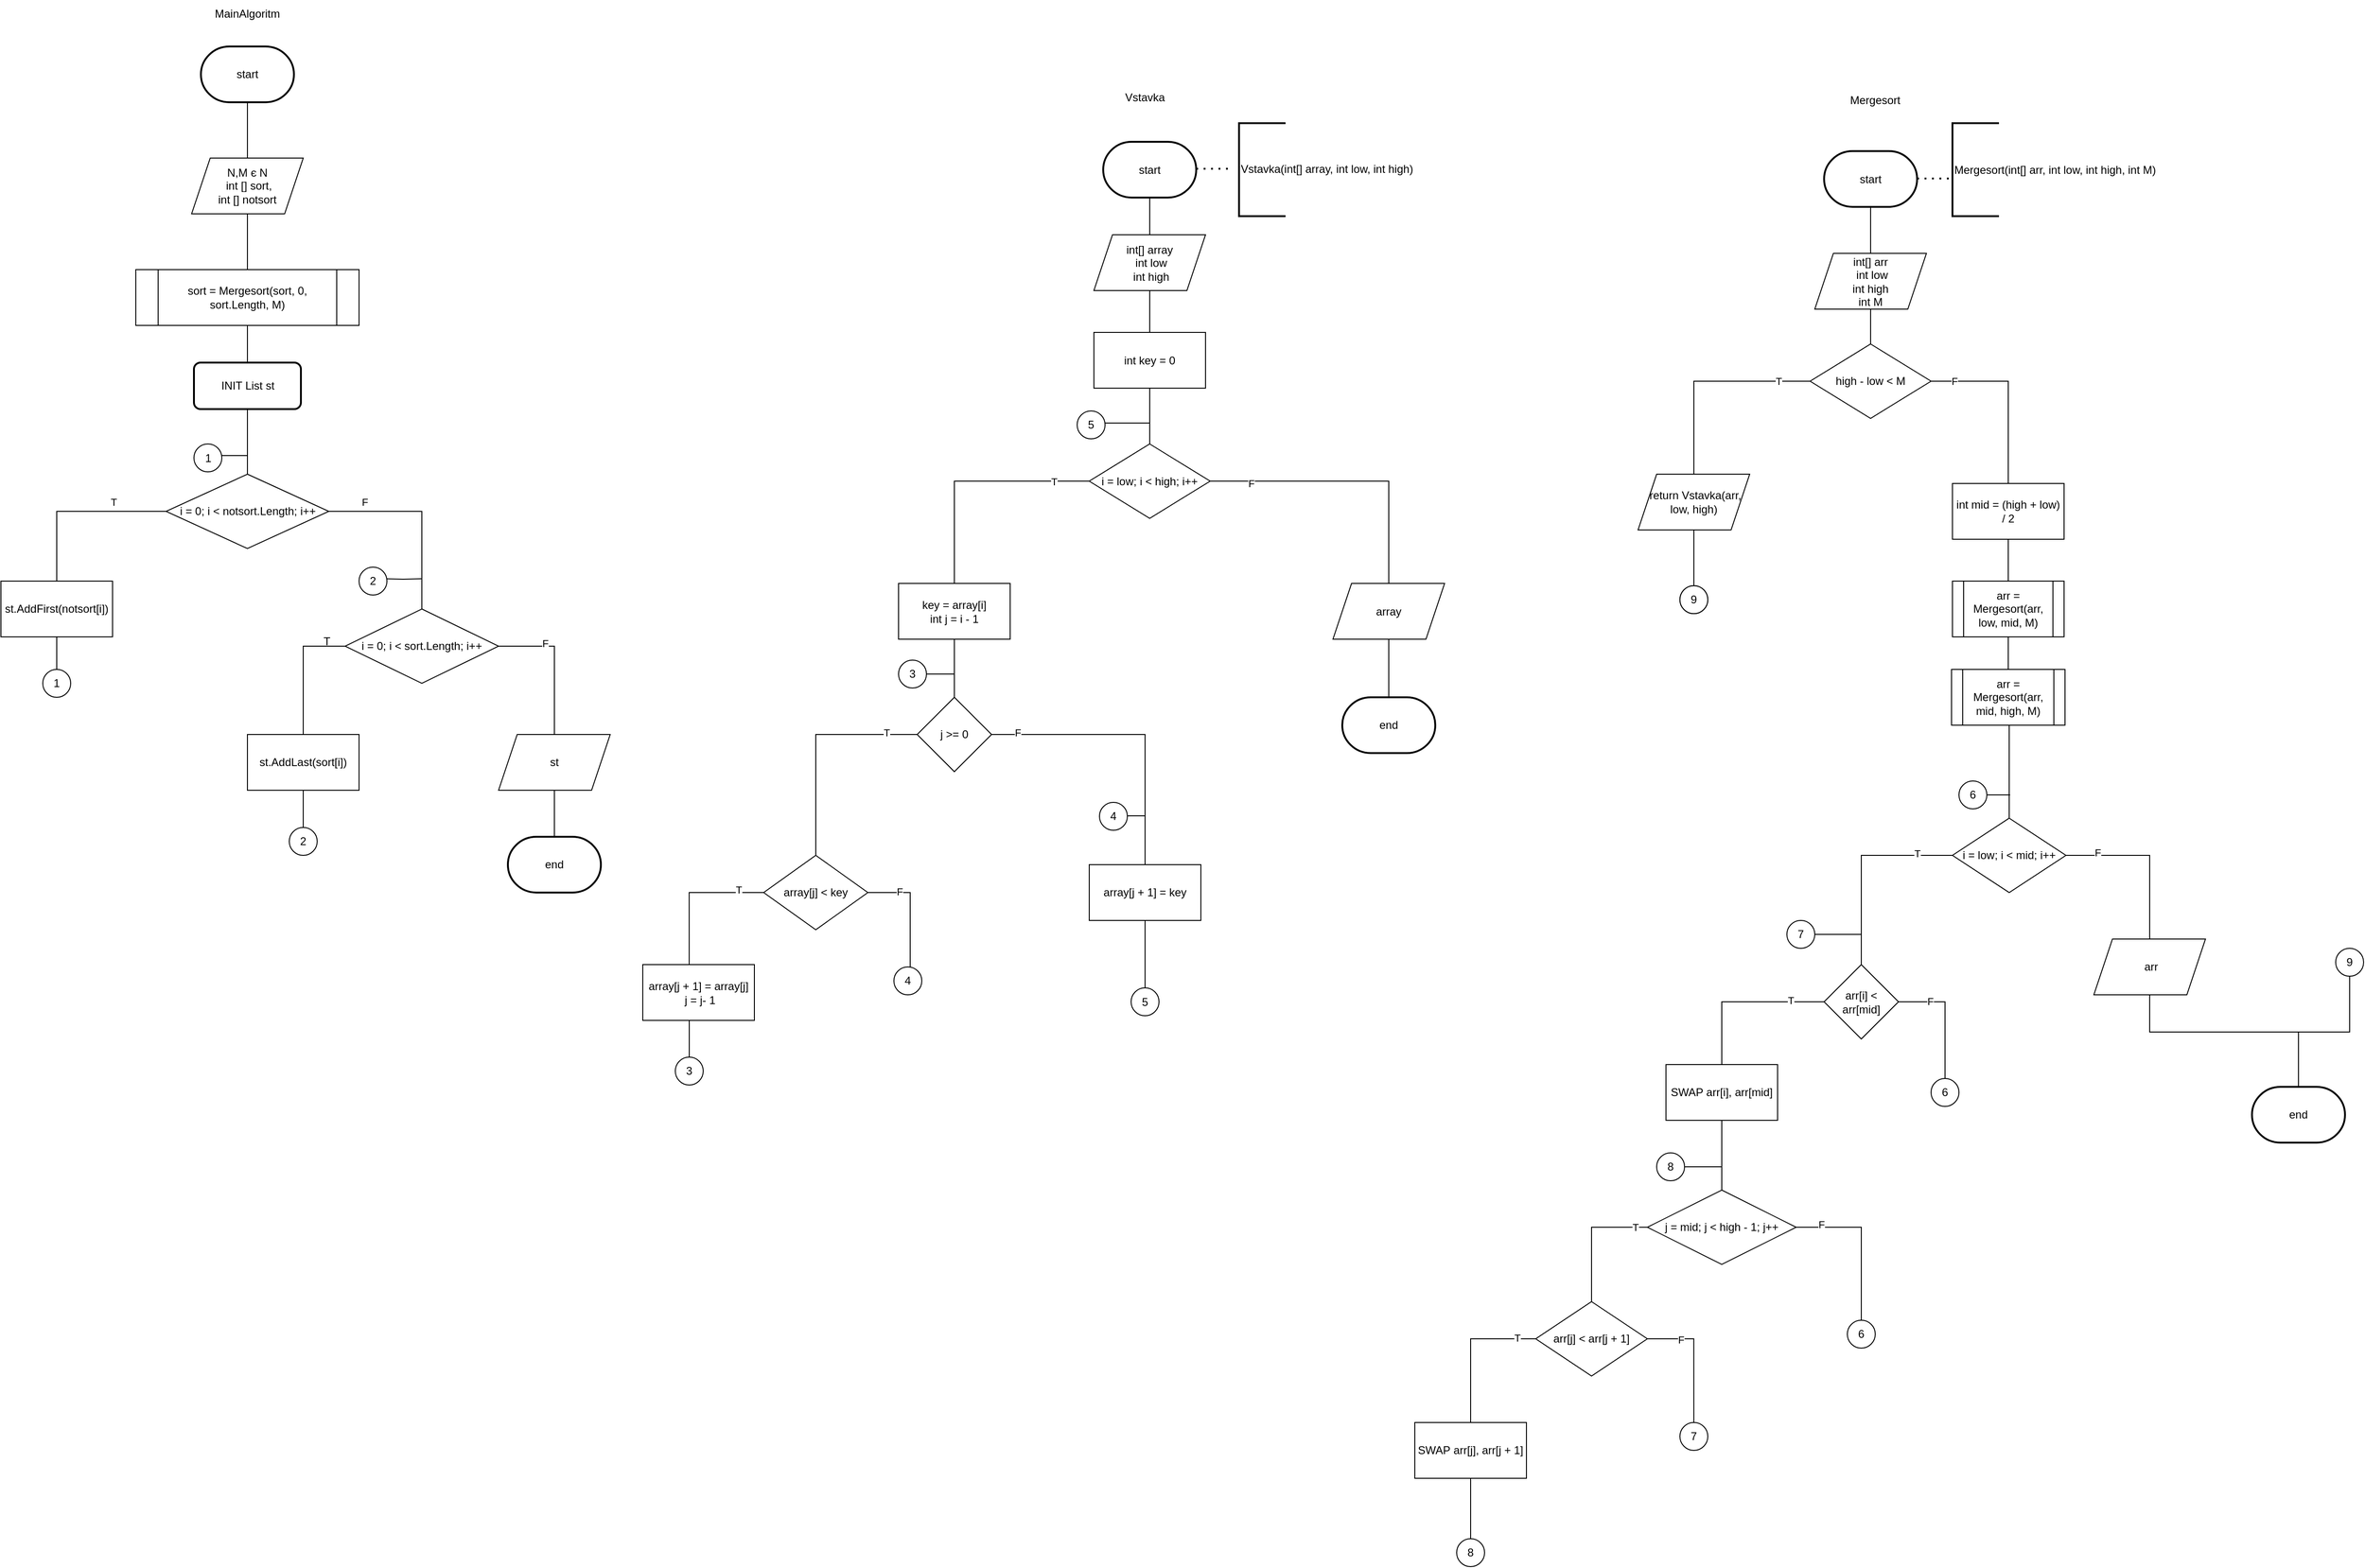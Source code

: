 <mxfile version="16.5.1" type="device"><diagram id="DckGM6H2Evl7tXMn9hUp" name="Сторінка-1"><mxGraphModel dx="958" dy="1921" grid="1" gridSize="10" guides="1" tooltips="1" connect="1" arrows="1" fold="1" page="1" pageScale="1" pageWidth="827" pageHeight="1169" math="0" shadow="0"><root><mxCell id="0"/><mxCell id="1" parent="0"/><mxCell id="tF1_EeeEZ0RpfqIsoku8-1" value="" style="edgeStyle=orthogonalEdgeStyle;rounded=0;orthogonalLoop=1;jettySize=auto;html=1;endArrow=none;endFill=0;" edge="1" parent="1" source="tF1_EeeEZ0RpfqIsoku8-2" target="tF1_EeeEZ0RpfqIsoku8-4"><mxGeometry relative="1" as="geometry"/></mxCell><mxCell id="tF1_EeeEZ0RpfqIsoku8-2" value="start" style="strokeWidth=2;html=1;shape=mxgraph.flowchart.terminator;whiteSpace=wrap;" vertex="1" parent="1"><mxGeometry x="245" y="-10" width="100" height="60" as="geometry"/></mxCell><mxCell id="tF1_EeeEZ0RpfqIsoku8-3" value="" style="edgeStyle=orthogonalEdgeStyle;rounded=0;orthogonalLoop=1;jettySize=auto;html=1;endArrow=none;endFill=0;" edge="1" parent="1" source="tF1_EeeEZ0RpfqIsoku8-4" target="tF1_EeeEZ0RpfqIsoku8-97"><mxGeometry relative="1" as="geometry"/></mxCell><mxCell id="tF1_EeeEZ0RpfqIsoku8-4" value="N,M є N&lt;br&gt;&amp;nbsp;int [] sort,&lt;br&gt;int [] notsort" style="shape=parallelogram;perimeter=parallelogramPerimeter;whiteSpace=wrap;html=1;fixedSize=1;" vertex="1" parent="1"><mxGeometry x="235" y="110" width="120" height="60" as="geometry"/></mxCell><mxCell id="tF1_EeeEZ0RpfqIsoku8-5" value="end" style="strokeWidth=2;html=1;shape=mxgraph.flowchart.terminator;whiteSpace=wrap;" vertex="1" parent="1"><mxGeometry x="575" y="840" width="100" height="60" as="geometry"/></mxCell><mxCell id="tF1_EeeEZ0RpfqIsoku8-6" value="MainAlgoritm" style="text;html=1;strokeColor=none;fillColor=none;align=center;verticalAlign=middle;whiteSpace=wrap;rounded=0;" vertex="1" parent="1"><mxGeometry x="260" y="-60" width="70" height="30" as="geometry"/></mxCell><mxCell id="tF1_EeeEZ0RpfqIsoku8-7" value="Vstavka" style="text;html=1;strokeColor=none;fillColor=none;align=center;verticalAlign=middle;whiteSpace=wrap;rounded=0;" vertex="1" parent="1"><mxGeometry x="1230" y="30" width="60" height="30" as="geometry"/></mxCell><mxCell id="tF1_EeeEZ0RpfqIsoku8-8" style="edgeStyle=orthogonalEdgeStyle;rounded=0;orthogonalLoop=1;jettySize=auto;html=1;entryX=0.5;entryY=0;entryDx=0;entryDy=0;endArrow=none;endFill=0;startArrow=none;" edge="1" parent="1" source="tF1_EeeEZ0RpfqIsoku8-93" target="tF1_EeeEZ0RpfqIsoku8-14"><mxGeometry relative="1" as="geometry"/></mxCell><mxCell id="tF1_EeeEZ0RpfqIsoku8-9" value="start" style="strokeWidth=2;html=1;shape=mxgraph.flowchart.terminator;whiteSpace=wrap;" vertex="1" parent="1"><mxGeometry x="1215" y="92.5" width="100" height="60" as="geometry"/></mxCell><mxCell id="tF1_EeeEZ0RpfqIsoku8-10" value="" style="endArrow=none;dashed=1;html=1;dashPattern=1 3;strokeWidth=2;rounded=0;entryX=0;entryY=0.5;entryDx=0;entryDy=0;entryPerimeter=0;exitX=1;exitY=0.5;exitDx=0;exitDy=0;exitPerimeter=0;" edge="1" parent="1"><mxGeometry width="50" height="50" relative="1" as="geometry"><mxPoint x="1315" y="121.5" as="sourcePoint"/><mxPoint x="1355" y="121.5" as="targetPoint"/></mxGeometry></mxCell><mxCell id="tF1_EeeEZ0RpfqIsoku8-11" value="" style="strokeWidth=2;html=1;shape=mxgraph.flowchart.annotation_1;align=left;pointerEvents=1;" vertex="1" parent="1"><mxGeometry x="1361" y="72.5" width="50" height="100" as="geometry"/></mxCell><mxCell id="tF1_EeeEZ0RpfqIsoku8-12" value="Vstavka(int[] array, int low, int high)" style="text;whiteSpace=wrap;html=1;" vertex="1" parent="1"><mxGeometry x="1361" y="107.5" width="210" height="30" as="geometry"/></mxCell><mxCell id="tF1_EeeEZ0RpfqIsoku8-13" value="" style="edgeStyle=orthogonalEdgeStyle;rounded=0;orthogonalLoop=1;jettySize=auto;html=1;endArrow=none;endFill=0;" edge="1" parent="1" source="tF1_EeeEZ0RpfqIsoku8-14" target="tF1_EeeEZ0RpfqIsoku8-19"><mxGeometry relative="1" as="geometry"/></mxCell><mxCell id="tF1_EeeEZ0RpfqIsoku8-14" value="int key = 0" style="rounded=0;whiteSpace=wrap;html=1;" vertex="1" parent="1"><mxGeometry x="1205" y="297.5" width="120" height="60" as="geometry"/></mxCell><mxCell id="tF1_EeeEZ0RpfqIsoku8-15" style="edgeStyle=orthogonalEdgeStyle;rounded=0;orthogonalLoop=1;jettySize=auto;html=1;endArrow=none;endFill=0;" edge="1" parent="1" source="tF1_EeeEZ0RpfqIsoku8-19" target="tF1_EeeEZ0RpfqIsoku8-21"><mxGeometry relative="1" as="geometry"/></mxCell><mxCell id="tF1_EeeEZ0RpfqIsoku8-16" value="F" style="edgeLabel;html=1;align=center;verticalAlign=middle;resizable=0;points=[];" vertex="1" connectable="0" parent="tF1_EeeEZ0RpfqIsoku8-15"><mxGeometry x="-0.709" y="-2" relative="1" as="geometry"><mxPoint as="offset"/></mxGeometry></mxCell><mxCell id="tF1_EeeEZ0RpfqIsoku8-17" style="edgeStyle=orthogonalEdgeStyle;rounded=0;orthogonalLoop=1;jettySize=auto;html=1;endArrow=none;endFill=0;" edge="1" parent="1" source="tF1_EeeEZ0RpfqIsoku8-19" target="tF1_EeeEZ0RpfqIsoku8-23"><mxGeometry relative="1" as="geometry"/></mxCell><mxCell id="tF1_EeeEZ0RpfqIsoku8-18" value="T" style="edgeLabel;html=1;align=center;verticalAlign=middle;resizable=0;points=[];" vertex="1" connectable="0" parent="tF1_EeeEZ0RpfqIsoku8-17"><mxGeometry x="-0.698" relative="1" as="geometry"><mxPoint as="offset"/></mxGeometry></mxCell><mxCell id="tF1_EeeEZ0RpfqIsoku8-19" value="i = low; i &amp;lt; high; i++" style="rhombus;whiteSpace=wrap;html=1;" vertex="1" parent="1"><mxGeometry x="1200" y="417.5" width="130" height="80" as="geometry"/></mxCell><mxCell id="tF1_EeeEZ0RpfqIsoku8-20" value="" style="edgeStyle=orthogonalEdgeStyle;rounded=0;orthogonalLoop=1;jettySize=auto;html=1;endArrow=none;endFill=0;" edge="1" parent="1" source="tF1_EeeEZ0RpfqIsoku8-21" target="tF1_EeeEZ0RpfqIsoku8-121"><mxGeometry relative="1" as="geometry"/></mxCell><mxCell id="tF1_EeeEZ0RpfqIsoku8-21" value="array" style="shape=parallelogram;perimeter=parallelogramPerimeter;whiteSpace=wrap;html=1;fixedSize=1;" vertex="1" parent="1"><mxGeometry x="1462" y="567.5" width="120" height="60" as="geometry"/></mxCell><mxCell id="tF1_EeeEZ0RpfqIsoku8-22" value="" style="edgeStyle=orthogonalEdgeStyle;rounded=0;orthogonalLoop=1;jettySize=auto;html=1;endArrow=none;endFill=0;" edge="1" parent="1" source="tF1_EeeEZ0RpfqIsoku8-23" target="tF1_EeeEZ0RpfqIsoku8-28"><mxGeometry relative="1" as="geometry"/></mxCell><mxCell id="tF1_EeeEZ0RpfqIsoku8-23" value="&lt;div&gt;key = array[i]&lt;/div&gt;&lt;div&gt;int j = i - 1&lt;/div&gt;" style="rounded=0;whiteSpace=wrap;html=1;" vertex="1" parent="1"><mxGeometry x="995" y="567.5" width="120" height="60" as="geometry"/></mxCell><mxCell id="tF1_EeeEZ0RpfqIsoku8-24" style="edgeStyle=orthogonalEdgeStyle;rounded=0;orthogonalLoop=1;jettySize=auto;html=1;endArrow=none;endFill=0;" edge="1" parent="1" source="tF1_EeeEZ0RpfqIsoku8-28" target="tF1_EeeEZ0RpfqIsoku8-30"><mxGeometry relative="1" as="geometry"/></mxCell><mxCell id="tF1_EeeEZ0RpfqIsoku8-25" value="F" style="edgeLabel;html=1;align=center;verticalAlign=middle;resizable=0;points=[];" vertex="1" connectable="0" parent="tF1_EeeEZ0RpfqIsoku8-24"><mxGeometry x="-0.816" y="2" relative="1" as="geometry"><mxPoint as="offset"/></mxGeometry></mxCell><mxCell id="tF1_EeeEZ0RpfqIsoku8-26" style="edgeStyle=orthogonalEdgeStyle;rounded=0;orthogonalLoop=1;jettySize=auto;html=1;endArrow=none;endFill=0;" edge="1" parent="1" source="tF1_EeeEZ0RpfqIsoku8-28" target="tF1_EeeEZ0RpfqIsoku8-35"><mxGeometry relative="1" as="geometry"/></mxCell><mxCell id="tF1_EeeEZ0RpfqIsoku8-27" value="T" style="edgeLabel;html=1;align=center;verticalAlign=middle;resizable=0;points=[];" vertex="1" connectable="0" parent="tF1_EeeEZ0RpfqIsoku8-26"><mxGeometry x="-0.721" y="-2" relative="1" as="geometry"><mxPoint as="offset"/></mxGeometry></mxCell><mxCell id="tF1_EeeEZ0RpfqIsoku8-28" value="j &amp;gt;= 0" style="rhombus;whiteSpace=wrap;html=1;" vertex="1" parent="1"><mxGeometry x="1015" y="690" width="80" height="80" as="geometry"/></mxCell><mxCell id="tF1_EeeEZ0RpfqIsoku8-29" value="" style="edgeStyle=orthogonalEdgeStyle;rounded=0;orthogonalLoop=1;jettySize=auto;html=1;endArrow=none;endFill=0;" edge="1" parent="1" source="tF1_EeeEZ0RpfqIsoku8-30"><mxGeometry relative="1" as="geometry"><mxPoint x="1260" y="1010" as="targetPoint"/></mxGeometry></mxCell><mxCell id="tF1_EeeEZ0RpfqIsoku8-30" value="array[j + 1] = key" style="rounded=0;whiteSpace=wrap;html=1;" vertex="1" parent="1"><mxGeometry x="1200" y="870" width="120" height="60" as="geometry"/></mxCell><mxCell id="tF1_EeeEZ0RpfqIsoku8-31" style="edgeStyle=orthogonalEdgeStyle;rounded=0;orthogonalLoop=1;jettySize=auto;html=1;entryX=0.5;entryY=0;entryDx=0;entryDy=0;endArrow=none;endFill=0;" edge="1" parent="1" source="tF1_EeeEZ0RpfqIsoku8-35"><mxGeometry relative="1" as="geometry"><Array as="points"><mxPoint x="1007" y="900"/></Array><mxPoint x="1007.5" y="990" as="targetPoint"/></mxGeometry></mxCell><mxCell id="tF1_EeeEZ0RpfqIsoku8-32" value="F" style="edgeLabel;html=1;align=center;verticalAlign=middle;resizable=0;points=[];" vertex="1" connectable="0" parent="tF1_EeeEZ0RpfqIsoku8-31"><mxGeometry x="-0.496" y="1" relative="1" as="geometry"><mxPoint as="offset"/></mxGeometry></mxCell><mxCell id="tF1_EeeEZ0RpfqIsoku8-33" style="edgeStyle=orthogonalEdgeStyle;rounded=0;orthogonalLoop=1;jettySize=auto;html=1;entryX=0.416;entryY=-0.009;entryDx=0;entryDy=0;entryPerimeter=0;endArrow=none;endFill=0;" edge="1" parent="1" source="tF1_EeeEZ0RpfqIsoku8-35" target="tF1_EeeEZ0RpfqIsoku8-38"><mxGeometry relative="1" as="geometry"><Array as="points"><mxPoint x="770" y="900"/></Array></mxGeometry></mxCell><mxCell id="tF1_EeeEZ0RpfqIsoku8-34" value="T" style="edgeLabel;html=1;align=center;verticalAlign=middle;resizable=0;points=[];" vertex="1" connectable="0" parent="tF1_EeeEZ0RpfqIsoku8-33"><mxGeometry x="-0.663" y="-3" relative="1" as="geometry"><mxPoint x="-1" as="offset"/></mxGeometry></mxCell><mxCell id="tF1_EeeEZ0RpfqIsoku8-35" value="array[j] &amp;lt; key" style="rhombus;whiteSpace=wrap;html=1;" vertex="1" parent="1"><mxGeometry x="850" y="860" width="112" height="80" as="geometry"/></mxCell><mxCell id="tF1_EeeEZ0RpfqIsoku8-36" style="edgeStyle=orthogonalEdgeStyle;rounded=0;orthogonalLoop=1;jettySize=auto;html=1;endArrow=none;endFill=0;" edge="1" parent="1"><mxGeometry relative="1" as="geometry"><mxPoint x="1260" y="817.5" as="targetPoint"/><mxPoint x="1235" y="817.5" as="sourcePoint"/></mxGeometry></mxCell><mxCell id="tF1_EeeEZ0RpfqIsoku8-37" value="" style="edgeStyle=orthogonalEdgeStyle;rounded=0;orthogonalLoop=1;jettySize=auto;html=1;endArrow=none;endFill=0;" edge="1" parent="1" source="tF1_EeeEZ0RpfqIsoku8-38"><mxGeometry relative="1" as="geometry"><Array as="points"><mxPoint x="770" y="1070"/><mxPoint x="770" y="1070"/></Array><mxPoint x="770" y="1090" as="targetPoint"/></mxGeometry></mxCell><mxCell id="tF1_EeeEZ0RpfqIsoku8-38" value="&lt;div&gt;array[j + 1] = array[j]&lt;/div&gt;&lt;div&gt;&amp;nbsp;j = j- 1&lt;/div&gt;" style="rounded=0;whiteSpace=wrap;html=1;" vertex="1" parent="1"><mxGeometry x="720" y="977.5" width="120" height="60" as="geometry"/></mxCell><mxCell id="tF1_EeeEZ0RpfqIsoku8-39" style="edgeStyle=orthogonalEdgeStyle;rounded=0;orthogonalLoop=1;jettySize=auto;html=1;endArrow=none;endFill=0;" edge="1" parent="1"><mxGeometry relative="1" as="geometry"><mxPoint x="1265" y="395.0" as="targetPoint"/><mxPoint x="1215" y="395.0" as="sourcePoint"/></mxGeometry></mxCell><mxCell id="tF1_EeeEZ0RpfqIsoku8-40" style="edgeStyle=orthogonalEdgeStyle;rounded=0;orthogonalLoop=1;jettySize=auto;html=1;endArrow=none;endFill=0;" edge="1" parent="1"><mxGeometry relative="1" as="geometry"><mxPoint x="1055" y="665" as="targetPoint"/><mxPoint x="1017.5" y="665" as="sourcePoint"/></mxGeometry></mxCell><mxCell id="tF1_EeeEZ0RpfqIsoku8-41" style="edgeStyle=orthogonalEdgeStyle;rounded=0;orthogonalLoop=1;jettySize=auto;html=1;endArrow=none;endFill=0;startArrow=none;" edge="1" parent="1" source="tF1_EeeEZ0RpfqIsoku8-91" target="tF1_EeeEZ0RpfqIsoku8-50"><mxGeometry relative="1" as="geometry"/></mxCell><mxCell id="tF1_EeeEZ0RpfqIsoku8-42" value="start" style="strokeWidth=2;html=1;shape=mxgraph.flowchart.terminator;whiteSpace=wrap;" vertex="1" parent="1"><mxGeometry x="1990" y="102.5" width="100" height="60" as="geometry"/></mxCell><mxCell id="tF1_EeeEZ0RpfqIsoku8-43" value="Mergesort" style="text;html=1;strokeColor=none;fillColor=none;align=center;verticalAlign=middle;whiteSpace=wrap;rounded=0;" vertex="1" parent="1"><mxGeometry x="2015" y="32.5" width="60" height="30" as="geometry"/></mxCell><mxCell id="tF1_EeeEZ0RpfqIsoku8-44" value="" style="endArrow=none;dashed=1;html=1;dashPattern=1 3;strokeWidth=2;rounded=0;entryX=0;entryY=0.5;entryDx=0;entryDy=0;entryPerimeter=0;exitX=1;exitY=0.5;exitDx=0;exitDy=0;exitPerimeter=0;" edge="1" parent="1"><mxGeometry width="50" height="50" relative="1" as="geometry"><mxPoint x="2090" y="132.0" as="sourcePoint"/><mxPoint x="2130" y="132.0" as="targetPoint"/></mxGeometry></mxCell><mxCell id="tF1_EeeEZ0RpfqIsoku8-45" value="Mergesort(int[] arr, int low, int high, int M)" style="strokeWidth=2;html=1;shape=mxgraph.flowchart.annotation_1;align=left;pointerEvents=1;" vertex="1" parent="1"><mxGeometry x="2128" y="72.5" width="50" height="100" as="geometry"/></mxCell><mxCell id="tF1_EeeEZ0RpfqIsoku8-46" style="edgeStyle=orthogonalEdgeStyle;rounded=0;orthogonalLoop=1;jettySize=auto;html=1;entryX=0.5;entryY=0;entryDx=0;entryDy=0;endArrow=none;endFill=0;" edge="1" parent="1" source="tF1_EeeEZ0RpfqIsoku8-50" target="tF1_EeeEZ0RpfqIsoku8-51"><mxGeometry relative="1" as="geometry"/></mxCell><mxCell id="tF1_EeeEZ0RpfqIsoku8-47" value="T" style="edgeLabel;html=1;align=center;verticalAlign=middle;resizable=0;points=[];" vertex="1" connectable="0" parent="tF1_EeeEZ0RpfqIsoku8-46"><mxGeometry x="-0.7" relative="1" as="geometry"><mxPoint as="offset"/></mxGeometry></mxCell><mxCell id="tF1_EeeEZ0RpfqIsoku8-48" style="edgeStyle=orthogonalEdgeStyle;rounded=0;orthogonalLoop=1;jettySize=auto;html=1;entryX=0.577;entryY=0.014;entryDx=0;entryDy=0;entryPerimeter=0;endArrow=none;endFill=0;" edge="1" parent="1"><mxGeometry relative="1" as="geometry"><mxPoint x="2102.981" y="349.989" as="sourcePoint"/><mxPoint x="2195.24" y="460.84" as="targetPoint"/><Array as="points"><mxPoint x="2188" y="350"/><mxPoint x="2188" y="461"/></Array></mxGeometry></mxCell><mxCell id="tF1_EeeEZ0RpfqIsoku8-49" value="F" style="edgeLabel;html=1;align=center;verticalAlign=middle;resizable=0;points=[];" vertex="1" connectable="0" parent="tF1_EeeEZ0RpfqIsoku8-48"><mxGeometry x="-0.738" relative="1" as="geometry"><mxPoint as="offset"/></mxGeometry></mxCell><mxCell id="tF1_EeeEZ0RpfqIsoku8-50" value="high - low &amp;lt; M" style="rhombus;whiteSpace=wrap;html=1;" vertex="1" parent="1"><mxGeometry x="1975" y="310" width="130" height="80" as="geometry"/></mxCell><mxCell id="tF1_EeeEZ0RpfqIsoku8-133" value="" style="edgeStyle=orthogonalEdgeStyle;rounded=0;orthogonalLoop=1;jettySize=auto;html=1;endArrow=none;endFill=0;" edge="1" parent="1" source="tF1_EeeEZ0RpfqIsoku8-51" target="tF1_EeeEZ0RpfqIsoku8-132"><mxGeometry relative="1" as="geometry"/></mxCell><mxCell id="tF1_EeeEZ0RpfqIsoku8-51" value="&amp;nbsp;return Vstavka(arr, low, high)" style="shape=parallelogram;perimeter=parallelogramPerimeter;whiteSpace=wrap;html=1;fixedSize=1;" vertex="1" parent="1"><mxGeometry x="1790" y="450" width="120" height="60" as="geometry"/></mxCell><mxCell id="tF1_EeeEZ0RpfqIsoku8-52" value="" style="edgeStyle=orthogonalEdgeStyle;rounded=0;orthogonalLoop=1;jettySize=auto;html=1;endArrow=none;endFill=0;" edge="1" parent="1"><mxGeometry relative="1" as="geometry"><mxPoint x="2188" y="520" as="sourcePoint"/><mxPoint x="2188" y="565" as="targetPoint"/></mxGeometry></mxCell><mxCell id="tF1_EeeEZ0RpfqIsoku8-53" value="int mid = (high + low) / 2" style="rounded=0;whiteSpace=wrap;html=1;" vertex="1" parent="1"><mxGeometry x="2128" y="460" width="120" height="60" as="geometry"/></mxCell><mxCell id="tF1_EeeEZ0RpfqIsoku8-54" value="" style="edgeStyle=orthogonalEdgeStyle;rounded=0;orthogonalLoop=1;jettySize=auto;html=1;endArrow=none;endFill=0;" edge="1" parent="1" source="tF1_EeeEZ0RpfqIsoku8-55" target="tF1_EeeEZ0RpfqIsoku8-57"><mxGeometry relative="1" as="geometry"/></mxCell><mxCell id="tF1_EeeEZ0RpfqIsoku8-55" value="arr = Mergesort(arr, low, mid, M)" style="shape=process;whiteSpace=wrap;html=1;backgroundOutline=1;" vertex="1" parent="1"><mxGeometry x="2128" y="565" width="120" height="60" as="geometry"/></mxCell><mxCell id="tF1_EeeEZ0RpfqIsoku8-56" value="" style="edgeStyle=orthogonalEdgeStyle;rounded=0;orthogonalLoop=1;jettySize=auto;html=1;endArrow=none;endFill=0;" edge="1" parent="1" target="tF1_EeeEZ0RpfqIsoku8-62"><mxGeometry relative="1" as="geometry"><mxPoint x="2168" y="720" as="sourcePoint"/><mxPoint x="2169" y="820" as="targetPoint"/><Array as="points"><mxPoint x="2189" y="720"/></Array></mxGeometry></mxCell><mxCell id="tF1_EeeEZ0RpfqIsoku8-57" value="arr = Mergesort(arr, mid, high, M)" style="shape=process;whiteSpace=wrap;html=1;backgroundOutline=1;" vertex="1" parent="1"><mxGeometry x="2127" y="660" width="122" height="60" as="geometry"/></mxCell><mxCell id="tF1_EeeEZ0RpfqIsoku8-58" style="edgeStyle=orthogonalEdgeStyle;rounded=0;orthogonalLoop=1;jettySize=auto;html=1;entryX=0.569;entryY=0.025;entryDx=0;entryDy=0;entryPerimeter=0;endArrow=none;endFill=0;" edge="1" parent="1" source="tF1_EeeEZ0RpfqIsoku8-62" target="tF1_EeeEZ0RpfqIsoku8-64"><mxGeometry relative="1" as="geometry"><Array as="points"><mxPoint x="2340" y="860"/><mxPoint x="2340" y="972"/></Array></mxGeometry></mxCell><mxCell id="tF1_EeeEZ0RpfqIsoku8-59" value="F" style="edgeLabel;html=1;align=center;verticalAlign=middle;resizable=0;points=[];" vertex="1" connectable="0" parent="tF1_EeeEZ0RpfqIsoku8-58"><mxGeometry x="-0.706" y="3" relative="1" as="geometry"><mxPoint as="offset"/></mxGeometry></mxCell><mxCell id="tF1_EeeEZ0RpfqIsoku8-60" style="edgeStyle=orthogonalEdgeStyle;rounded=0;orthogonalLoop=1;jettySize=auto;html=1;entryX=0.5;entryY=0;entryDx=0;entryDy=0;endArrow=none;endFill=0;" edge="1" parent="1" source="tF1_EeeEZ0RpfqIsoku8-62" target="tF1_EeeEZ0RpfqIsoku8-69"><mxGeometry relative="1" as="geometry"/></mxCell><mxCell id="tF1_EeeEZ0RpfqIsoku8-61" value="T" style="edgeLabel;html=1;align=center;verticalAlign=middle;resizable=0;points=[];" vertex="1" connectable="0" parent="tF1_EeeEZ0RpfqIsoku8-60"><mxGeometry x="-0.647" y="-2" relative="1" as="geometry"><mxPoint as="offset"/></mxGeometry></mxCell><mxCell id="tF1_EeeEZ0RpfqIsoku8-62" value="i = low; i &amp;lt; mid; i++" style="rhombus;whiteSpace=wrap;html=1;" vertex="1" parent="1"><mxGeometry x="2128" y="820" width="122" height="80" as="geometry"/></mxCell><mxCell id="tF1_EeeEZ0RpfqIsoku8-63" value="" style="edgeStyle=orthogonalEdgeStyle;rounded=0;orthogonalLoop=1;jettySize=auto;html=1;endArrow=none;endFill=0;" edge="1" parent="1" source="tF1_EeeEZ0RpfqIsoku8-64" target="tF1_EeeEZ0RpfqIsoku8-122"><mxGeometry relative="1" as="geometry"><Array as="points"><mxPoint x="2340" y="1050"/><mxPoint x="2500" y="1050"/></Array></mxGeometry></mxCell><mxCell id="tF1_EeeEZ0RpfqIsoku8-64" value="&amp;nbsp;arr" style="shape=parallelogram;perimeter=parallelogramPerimeter;whiteSpace=wrap;html=1;fixedSize=1;" vertex="1" parent="1"><mxGeometry x="2280" y="950" width="120" height="60" as="geometry"/></mxCell><mxCell id="tF1_EeeEZ0RpfqIsoku8-65" style="edgeStyle=orthogonalEdgeStyle;rounded=0;orthogonalLoop=1;jettySize=auto;html=1;entryX=0.5;entryY=0;entryDx=0;entryDy=0;endArrow=none;endFill=0;" edge="1" parent="1" source="tF1_EeeEZ0RpfqIsoku8-69" target="tF1_EeeEZ0RpfqIsoku8-70"><mxGeometry relative="1" as="geometry"/></mxCell><mxCell id="tF1_EeeEZ0RpfqIsoku8-66" value="F" style="edgeLabel;html=1;align=center;verticalAlign=middle;resizable=0;points=[];" vertex="1" connectable="0" parent="tF1_EeeEZ0RpfqIsoku8-65"><mxGeometry x="-0.484" y="1" relative="1" as="geometry"><mxPoint as="offset"/></mxGeometry></mxCell><mxCell id="tF1_EeeEZ0RpfqIsoku8-67" style="edgeStyle=orthogonalEdgeStyle;rounded=0;orthogonalLoop=1;jettySize=auto;html=1;endArrow=none;endFill=0;" edge="1" parent="1" source="tF1_EeeEZ0RpfqIsoku8-69" target="tF1_EeeEZ0RpfqIsoku8-74"><mxGeometry relative="1" as="geometry"/></mxCell><mxCell id="tF1_EeeEZ0RpfqIsoku8-68" value="T" style="edgeLabel;html=1;align=center;verticalAlign=middle;resizable=0;points=[];" vertex="1" connectable="0" parent="tF1_EeeEZ0RpfqIsoku8-67"><mxGeometry x="-0.587" y="-2" relative="1" as="geometry"><mxPoint as="offset"/></mxGeometry></mxCell><mxCell id="tF1_EeeEZ0RpfqIsoku8-69" value="arr[i] &amp;lt; arr[mid]" style="rhombus;whiteSpace=wrap;html=1;" vertex="1" parent="1"><mxGeometry x="1990" y="977.5" width="80" height="80" as="geometry"/></mxCell><mxCell id="tF1_EeeEZ0RpfqIsoku8-70" value="6" style="ellipse;whiteSpace=wrap;html=1;aspect=fixed;" vertex="1" parent="1"><mxGeometry x="2105" y="1100" width="30" height="30" as="geometry"/></mxCell><mxCell id="tF1_EeeEZ0RpfqIsoku8-71" style="edgeStyle=orthogonalEdgeStyle;rounded=0;orthogonalLoop=1;jettySize=auto;html=1;endArrow=none;endFill=0;" edge="1" parent="1" source="tF1_EeeEZ0RpfqIsoku8-72"><mxGeometry relative="1" as="geometry"><mxPoint x="2190" y="795" as="targetPoint"/></mxGeometry></mxCell><mxCell id="tF1_EeeEZ0RpfqIsoku8-72" value="6" style="ellipse;whiteSpace=wrap;html=1;aspect=fixed;" vertex="1" parent="1"><mxGeometry x="2135" y="780" width="30" height="30" as="geometry"/></mxCell><mxCell id="tF1_EeeEZ0RpfqIsoku8-73" value="" style="edgeStyle=orthogonalEdgeStyle;rounded=0;orthogonalLoop=1;jettySize=auto;html=1;endArrow=none;endFill=0;" edge="1" parent="1" source="tF1_EeeEZ0RpfqIsoku8-74" target="tF1_EeeEZ0RpfqIsoku8-79"><mxGeometry relative="1" as="geometry"/></mxCell><mxCell id="tF1_EeeEZ0RpfqIsoku8-74" value="SWAP&amp;nbsp;arr[i], arr[mid]" style="rounded=0;whiteSpace=wrap;html=1;" vertex="1" parent="1"><mxGeometry x="1820" y="1085" width="120" height="60" as="geometry"/></mxCell><mxCell id="tF1_EeeEZ0RpfqIsoku8-75" style="edgeStyle=orthogonalEdgeStyle;rounded=0;orthogonalLoop=1;jettySize=auto;html=1;entryX=0.5;entryY=0;entryDx=0;entryDy=0;endArrow=none;endFill=0;" edge="1" parent="1" source="tF1_EeeEZ0RpfqIsoku8-79" target="tF1_EeeEZ0RpfqIsoku8-80"><mxGeometry relative="1" as="geometry"/></mxCell><mxCell id="tF1_EeeEZ0RpfqIsoku8-76" value="F" style="edgeLabel;html=1;align=center;verticalAlign=middle;resizable=0;points=[];" vertex="1" connectable="0" parent="tF1_EeeEZ0RpfqIsoku8-75"><mxGeometry x="-0.686" y="3" relative="1" as="geometry"><mxPoint as="offset"/></mxGeometry></mxCell><mxCell id="tF1_EeeEZ0RpfqIsoku8-77" style="edgeStyle=orthogonalEdgeStyle;rounded=0;orthogonalLoop=1;jettySize=auto;html=1;entryX=0.5;entryY=0;entryDx=0;entryDy=0;endArrow=none;endFill=0;" edge="1" parent="1" source="tF1_EeeEZ0RpfqIsoku8-79" target="tF1_EeeEZ0RpfqIsoku8-85"><mxGeometry relative="1" as="geometry"><Array as="points"><mxPoint x="1740" y="1260"/></Array></mxGeometry></mxCell><mxCell id="tF1_EeeEZ0RpfqIsoku8-78" value="T" style="edgeLabel;html=1;align=center;verticalAlign=middle;resizable=0;points=[];" vertex="1" connectable="0" parent="tF1_EeeEZ0RpfqIsoku8-77"><mxGeometry x="-0.809" relative="1" as="geometry"><mxPoint as="offset"/></mxGeometry></mxCell><mxCell id="tF1_EeeEZ0RpfqIsoku8-79" value="j = mid; j &amp;lt; high - 1; j++" style="rhombus;whiteSpace=wrap;html=1;" vertex="1" parent="1"><mxGeometry x="1800" y="1220" width="160" height="80" as="geometry"/></mxCell><mxCell id="tF1_EeeEZ0RpfqIsoku8-80" value="6" style="ellipse;whiteSpace=wrap;html=1;aspect=fixed;" vertex="1" parent="1"><mxGeometry x="2015" y="1360" width="30" height="30" as="geometry"/></mxCell><mxCell id="tF1_EeeEZ0RpfqIsoku8-81" style="edgeStyle=orthogonalEdgeStyle;rounded=0;orthogonalLoop=1;jettySize=auto;html=1;endArrow=none;endFill=0;" edge="1" parent="1" source="tF1_EeeEZ0RpfqIsoku8-85" target="tF1_EeeEZ0RpfqIsoku8-87"><mxGeometry relative="1" as="geometry"/></mxCell><mxCell id="tF1_EeeEZ0RpfqIsoku8-82" value="T" style="edgeLabel;html=1;align=center;verticalAlign=middle;resizable=0;points=[];" vertex="1" connectable="0" parent="tF1_EeeEZ0RpfqIsoku8-81"><mxGeometry x="-0.75" y="-1" relative="1" as="geometry"><mxPoint as="offset"/></mxGeometry></mxCell><mxCell id="tF1_EeeEZ0RpfqIsoku8-83" style="edgeStyle=orthogonalEdgeStyle;rounded=0;orthogonalLoop=1;jettySize=auto;html=1;endArrow=none;endFill=0;" edge="1" parent="1" source="tF1_EeeEZ0RpfqIsoku8-85"><mxGeometry relative="1" as="geometry"><Array as="points"><mxPoint x="1850" y="1380"/></Array><mxPoint x="1849.941" y="1470" as="targetPoint"/></mxGeometry></mxCell><mxCell id="tF1_EeeEZ0RpfqIsoku8-84" value="F" style="edgeLabel;html=1;align=center;verticalAlign=middle;resizable=0;points=[];" vertex="1" connectable="0" parent="tF1_EeeEZ0RpfqIsoku8-83"><mxGeometry x="-0.488" y="-1" relative="1" as="geometry"><mxPoint as="offset"/></mxGeometry></mxCell><mxCell id="tF1_EeeEZ0RpfqIsoku8-85" value="arr[j] &amp;lt; arr[j + 1]" style="rhombus;whiteSpace=wrap;html=1;" vertex="1" parent="1"><mxGeometry x="1680" y="1340" width="120" height="80" as="geometry"/></mxCell><mxCell id="tF1_EeeEZ0RpfqIsoku8-86" value="" style="edgeStyle=orthogonalEdgeStyle;rounded=0;orthogonalLoop=1;jettySize=auto;html=1;endArrow=none;endFill=0;" edge="1" parent="1" source="tF1_EeeEZ0RpfqIsoku8-87" target="tF1_EeeEZ0RpfqIsoku8-88"><mxGeometry relative="1" as="geometry"/></mxCell><mxCell id="tF1_EeeEZ0RpfqIsoku8-87" value="&lt;span&gt;SWAP&amp;nbsp;&lt;/span&gt;arr[j], arr[j + 1]" style="rounded=0;whiteSpace=wrap;html=1;" vertex="1" parent="1"><mxGeometry x="1550" y="1470" width="120" height="60" as="geometry"/></mxCell><mxCell id="tF1_EeeEZ0RpfqIsoku8-88" value="8" style="ellipse;whiteSpace=wrap;html=1;aspect=fixed;" vertex="1" parent="1"><mxGeometry x="1595" y="1595" width="30" height="30" as="geometry"/></mxCell><mxCell id="tF1_EeeEZ0RpfqIsoku8-89" style="edgeStyle=orthogonalEdgeStyle;rounded=0;orthogonalLoop=1;jettySize=auto;html=1;endArrow=none;endFill=0;" edge="1" parent="1" source="tF1_EeeEZ0RpfqIsoku8-90"><mxGeometry relative="1" as="geometry"><mxPoint x="1880" y="1195" as="targetPoint"/><Array as="points"><mxPoint x="1860" y="1195"/><mxPoint x="1860" y="1195"/></Array></mxGeometry></mxCell><mxCell id="tF1_EeeEZ0RpfqIsoku8-90" value="8" style="ellipse;whiteSpace=wrap;html=1;aspect=fixed;" vertex="1" parent="1"><mxGeometry x="1810" y="1180" width="30" height="30" as="geometry"/></mxCell><mxCell id="tF1_EeeEZ0RpfqIsoku8-91" value="&lt;span style=&quot;text-align: left&quot;&gt;int[] arr&lt;br&gt;&amp;nbsp;int low&lt;br&gt;int high&lt;br&gt;int M&lt;/span&gt;" style="shape=parallelogram;perimeter=parallelogramPerimeter;whiteSpace=wrap;html=1;fixedSize=1;" vertex="1" parent="1"><mxGeometry x="1980" y="212.5" width="120" height="60" as="geometry"/></mxCell><mxCell id="tF1_EeeEZ0RpfqIsoku8-92" value="" style="edgeStyle=orthogonalEdgeStyle;rounded=0;orthogonalLoop=1;jettySize=auto;html=1;endArrow=none;endFill=0;" edge="1" parent="1" source="tF1_EeeEZ0RpfqIsoku8-42" target="tF1_EeeEZ0RpfqIsoku8-91"><mxGeometry relative="1" as="geometry"><mxPoint x="2040" y="162.5" as="sourcePoint"/><mxPoint x="2040" y="310" as="targetPoint"/></mxGeometry></mxCell><mxCell id="tF1_EeeEZ0RpfqIsoku8-93" value="&lt;span style=&quot;text-align: left&quot;&gt;int[] array&lt;br&gt;&amp;nbsp;int low&lt;br&gt;&amp;nbsp;int high&lt;/span&gt;" style="shape=parallelogram;perimeter=parallelogramPerimeter;whiteSpace=wrap;html=1;fixedSize=1;" vertex="1" parent="1"><mxGeometry x="1205" y="192.5" width="120" height="60" as="geometry"/></mxCell><mxCell id="tF1_EeeEZ0RpfqIsoku8-94" value="" style="edgeStyle=orthogonalEdgeStyle;rounded=0;orthogonalLoop=1;jettySize=auto;html=1;entryX=0.5;entryY=0;entryDx=0;entryDy=0;endArrow=none;endFill=0;" edge="1" parent="1" source="tF1_EeeEZ0RpfqIsoku8-9" target="tF1_EeeEZ0RpfqIsoku8-93"><mxGeometry relative="1" as="geometry"><mxPoint x="1265" y="152.5" as="sourcePoint"/><mxPoint x="1265" y="297.5" as="targetPoint"/></mxGeometry></mxCell><mxCell id="tF1_EeeEZ0RpfqIsoku8-95" value="" style="edgeStyle=orthogonalEdgeStyle;rounded=0;orthogonalLoop=1;jettySize=auto;html=1;endArrow=none;endFill=0;exitX=0.5;exitY=1;exitDx=0;exitDy=0;" edge="1" parent="1" source="tF1_EeeEZ0RpfqIsoku8-120" target="tF1_EeeEZ0RpfqIsoku8-102"><mxGeometry relative="1" as="geometry"><mxPoint x="295" y="382" as="sourcePoint"/></mxGeometry></mxCell><mxCell id="tF1_EeeEZ0RpfqIsoku8-96" style="edgeStyle=orthogonalEdgeStyle;rounded=0;orthogonalLoop=1;jettySize=auto;html=1;entryX=0.5;entryY=0;entryDx=0;entryDy=0;endArrow=none;endFill=0;" edge="1" parent="1" source="tF1_EeeEZ0RpfqIsoku8-97" target="tF1_EeeEZ0RpfqIsoku8-120"><mxGeometry relative="1" as="geometry"><mxPoint x="295" y="330" as="targetPoint"/></mxGeometry></mxCell><mxCell id="tF1_EeeEZ0RpfqIsoku8-97" value="sort = Mergesort(sort, 0, sort.Length, M)" style="shape=process;whiteSpace=wrap;html=1;backgroundOutline=1;" vertex="1" parent="1"><mxGeometry x="175" y="230" width="240" height="60" as="geometry"/></mxCell><mxCell id="tF1_EeeEZ0RpfqIsoku8-98" style="edgeStyle=orthogonalEdgeStyle;rounded=0;orthogonalLoop=1;jettySize=auto;html=1;endArrow=none;endFill=0;" edge="1" parent="1" source="tF1_EeeEZ0RpfqIsoku8-102" target="tF1_EeeEZ0RpfqIsoku8-104"><mxGeometry relative="1" as="geometry"/></mxCell><mxCell id="tF1_EeeEZ0RpfqIsoku8-99" value="T" style="edgeLabel;html=1;align=center;verticalAlign=middle;resizable=0;points=[];" vertex="1" connectable="0" parent="tF1_EeeEZ0RpfqIsoku8-98"><mxGeometry x="-0.489" y="3" relative="1" as="geometry"><mxPoint x="-8" y="-13" as="offset"/></mxGeometry></mxCell><mxCell id="tF1_EeeEZ0RpfqIsoku8-100" style="edgeStyle=orthogonalEdgeStyle;rounded=0;orthogonalLoop=1;jettySize=auto;html=1;endArrow=none;endFill=0;" edge="1" parent="1" source="tF1_EeeEZ0RpfqIsoku8-102" target="tF1_EeeEZ0RpfqIsoku8-110"><mxGeometry relative="1" as="geometry"/></mxCell><mxCell id="tF1_EeeEZ0RpfqIsoku8-101" value="F" style="edgeLabel;html=1;align=center;verticalAlign=middle;resizable=0;points=[];" vertex="1" connectable="0" parent="tF1_EeeEZ0RpfqIsoku8-100"><mxGeometry x="-0.626" y="-2" relative="1" as="geometry"><mxPoint y="-12" as="offset"/></mxGeometry></mxCell><mxCell id="tF1_EeeEZ0RpfqIsoku8-102" value="i = 0; i &amp;lt; notsort.Length; i++" style="rhombus;whiteSpace=wrap;html=1;" vertex="1" parent="1"><mxGeometry x="207.5" y="450" width="175" height="80" as="geometry"/></mxCell><mxCell id="tF1_EeeEZ0RpfqIsoku8-103" value="" style="edgeStyle=orthogonalEdgeStyle;rounded=0;orthogonalLoop=1;jettySize=auto;html=1;endArrow=none;endFill=0;" edge="1" parent="1" source="tF1_EeeEZ0RpfqIsoku8-104" target="tF1_EeeEZ0RpfqIsoku8-105"><mxGeometry relative="1" as="geometry"/></mxCell><mxCell id="tF1_EeeEZ0RpfqIsoku8-104" value="st.AddFirst(notsort[i])" style="rounded=0;whiteSpace=wrap;html=1;" vertex="1" parent="1"><mxGeometry x="30" y="565" width="120" height="60" as="geometry"/></mxCell><mxCell id="tF1_EeeEZ0RpfqIsoku8-105" value="1" style="ellipse;whiteSpace=wrap;html=1;aspect=fixed;" vertex="1" parent="1"><mxGeometry x="75" y="660" width="30" height="30" as="geometry"/></mxCell><mxCell id="tF1_EeeEZ0RpfqIsoku8-106" value="" style="edgeStyle=orthogonalEdgeStyle;rounded=0;orthogonalLoop=1;jettySize=auto;html=1;endArrow=none;endFill=0;startArrow=none;" edge="1" parent="1" source="tF1_EeeEZ0RpfqIsoku8-123"><mxGeometry relative="1" as="geometry"><mxPoint x="295" y="430.0" as="targetPoint"/><Array as="points"><mxPoint x="295" y="430"/></Array><mxPoint x="264.747" y="430" as="sourcePoint"/></mxGeometry></mxCell><mxCell id="tF1_EeeEZ0RpfqIsoku8-107" style="edgeStyle=orthogonalEdgeStyle;rounded=0;orthogonalLoop=1;jettySize=auto;html=1;endArrow=none;endFill=0;" edge="1" parent="1" source="tF1_EeeEZ0RpfqIsoku8-110" target="tF1_EeeEZ0RpfqIsoku8-112"><mxGeometry relative="1" as="geometry"><Array as="points"><mxPoint x="355" y="635"/></Array></mxGeometry></mxCell><mxCell id="tF1_EeeEZ0RpfqIsoku8-108" style="edgeStyle=orthogonalEdgeStyle;rounded=0;orthogonalLoop=1;jettySize=auto;html=1;endArrow=none;endFill=0;" edge="1" parent="1" source="tF1_EeeEZ0RpfqIsoku8-110" target="tF1_EeeEZ0RpfqIsoku8-116"><mxGeometry relative="1" as="geometry"><Array as="points"><mxPoint x="625" y="635"/></Array></mxGeometry></mxCell><mxCell id="tF1_EeeEZ0RpfqIsoku8-109" value="F" style="edgeLabel;html=1;align=center;verticalAlign=middle;resizable=0;points=[];" vertex="1" connectable="0" parent="tF1_EeeEZ0RpfqIsoku8-108"><mxGeometry x="-0.359" y="3" relative="1" as="geometry"><mxPoint as="offset"/></mxGeometry></mxCell><mxCell id="tF1_EeeEZ0RpfqIsoku8-110" value="i = 0; i &amp;lt; sort.Length; i++" style="rhombus;whiteSpace=wrap;html=1;" vertex="1" parent="1"><mxGeometry x="400" y="595" width="165" height="80" as="geometry"/></mxCell><mxCell id="tF1_EeeEZ0RpfqIsoku8-111" value="" style="edgeStyle=orthogonalEdgeStyle;rounded=0;orthogonalLoop=1;jettySize=auto;html=1;endArrow=none;endFill=0;" edge="1" parent="1" source="tF1_EeeEZ0RpfqIsoku8-112"><mxGeometry relative="1" as="geometry"><mxPoint x="355" y="840" as="targetPoint"/></mxGeometry></mxCell><mxCell id="tF1_EeeEZ0RpfqIsoku8-112" value="st.AddLast(sort[i])" style="rounded=0;whiteSpace=wrap;html=1;" vertex="1" parent="1"><mxGeometry x="295" y="730" width="120" height="60" as="geometry"/></mxCell><mxCell id="tF1_EeeEZ0RpfqIsoku8-113" value="T" style="text;html=1;align=center;verticalAlign=middle;resizable=0;points=[];autosize=1;strokeColor=none;fillColor=none;" vertex="1" parent="1"><mxGeometry x="370" y="620" width="20" height="20" as="geometry"/></mxCell><mxCell id="tF1_EeeEZ0RpfqIsoku8-114" style="edgeStyle=orthogonalEdgeStyle;rounded=0;orthogonalLoop=1;jettySize=auto;html=1;endArrow=none;endFill=0;" edge="1" parent="1"><mxGeometry relative="1" as="geometry"><mxPoint x="482" y="562.5" as="targetPoint"/><mxPoint x="442" y="562.5" as="sourcePoint"/></mxGeometry></mxCell><mxCell id="tF1_EeeEZ0RpfqIsoku8-115" value="" style="edgeStyle=orthogonalEdgeStyle;rounded=0;orthogonalLoop=1;jettySize=auto;html=1;endArrow=none;endFill=0;" edge="1" parent="1" source="tF1_EeeEZ0RpfqIsoku8-116"><mxGeometry relative="1" as="geometry"><mxPoint x="625" y="840" as="targetPoint"/></mxGeometry></mxCell><mxCell id="tF1_EeeEZ0RpfqIsoku8-116" value="st" style="shape=parallelogram;perimeter=parallelogramPerimeter;whiteSpace=wrap;html=1;fixedSize=1;" vertex="1" parent="1"><mxGeometry x="565" y="730" width="120" height="60" as="geometry"/></mxCell><mxCell id="tF1_EeeEZ0RpfqIsoku8-117" value="7" style="ellipse;whiteSpace=wrap;html=1;aspect=fixed;" vertex="1" parent="1"><mxGeometry x="1835" y="1470" width="30" height="30" as="geometry"/></mxCell><mxCell id="tF1_EeeEZ0RpfqIsoku8-118" style="edgeStyle=orthogonalEdgeStyle;rounded=0;orthogonalLoop=1;jettySize=auto;html=1;endArrow=none;endFill=0;" edge="1" parent="1" source="tF1_EeeEZ0RpfqIsoku8-119"><mxGeometry relative="1" as="geometry"><mxPoint x="2030" y="945" as="targetPoint"/></mxGeometry></mxCell><mxCell id="tF1_EeeEZ0RpfqIsoku8-119" value="7" style="ellipse;whiteSpace=wrap;html=1;aspect=fixed;" vertex="1" parent="1"><mxGeometry x="1950" y="930" width="30" height="30" as="geometry"/></mxCell><mxCell id="tF1_EeeEZ0RpfqIsoku8-120" value="INIT List st" style="rounded=1;whiteSpace=wrap;html=1;absoluteArcSize=1;arcSize=14;strokeWidth=2;" vertex="1" parent="1"><mxGeometry x="237.5" y="330" width="115" height="50" as="geometry"/></mxCell><mxCell id="tF1_EeeEZ0RpfqIsoku8-121" value="end" style="strokeWidth=2;html=1;shape=mxgraph.flowchart.terminator;whiteSpace=wrap;" vertex="1" parent="1"><mxGeometry x="1472" y="690" width="100" height="60" as="geometry"/></mxCell><mxCell id="tF1_EeeEZ0RpfqIsoku8-122" value="end" style="strokeWidth=2;html=1;shape=mxgraph.flowchart.terminator;whiteSpace=wrap;" vertex="1" parent="1"><mxGeometry x="2450" y="1109" width="100" height="60" as="geometry"/></mxCell><mxCell id="tF1_EeeEZ0RpfqIsoku8-123" value="1" style="ellipse;whiteSpace=wrap;html=1;aspect=fixed;" vertex="1" parent="1"><mxGeometry x="237.5" y="417.5" width="30" height="30" as="geometry"/></mxCell><mxCell id="tF1_EeeEZ0RpfqIsoku8-124" value="2" style="ellipse;whiteSpace=wrap;html=1;aspect=fixed;" vertex="1" parent="1"><mxGeometry x="340" y="830" width="30" height="30" as="geometry"/></mxCell><mxCell id="tF1_EeeEZ0RpfqIsoku8-125" value="2" style="ellipse;whiteSpace=wrap;html=1;aspect=fixed;" vertex="1" parent="1"><mxGeometry x="415" y="550" width="30" height="30" as="geometry"/></mxCell><mxCell id="tF1_EeeEZ0RpfqIsoku8-126" value="3" style="ellipse;whiteSpace=wrap;html=1;aspect=fixed;" vertex="1" parent="1"><mxGeometry x="755" y="1077" width="30" height="30" as="geometry"/></mxCell><mxCell id="tF1_EeeEZ0RpfqIsoku8-127" value="3" style="ellipse;whiteSpace=wrap;html=1;aspect=fixed;" vertex="1" parent="1"><mxGeometry x="995" y="650" width="30" height="30" as="geometry"/></mxCell><mxCell id="tF1_EeeEZ0RpfqIsoku8-128" value="4" style="ellipse;whiteSpace=wrap;html=1;aspect=fixed;" vertex="1" parent="1"><mxGeometry x="990" y="980" width="30" height="30" as="geometry"/></mxCell><mxCell id="tF1_EeeEZ0RpfqIsoku8-129" value="4" style="ellipse;whiteSpace=wrap;html=1;aspect=fixed;" vertex="1" parent="1"><mxGeometry x="1211" y="803" width="30" height="30" as="geometry"/></mxCell><mxCell id="tF1_EeeEZ0RpfqIsoku8-130" value="5" style="ellipse;whiteSpace=wrap;html=1;aspect=fixed;" vertex="1" parent="1"><mxGeometry x="1245" y="1002.5" width="30" height="30" as="geometry"/></mxCell><mxCell id="tF1_EeeEZ0RpfqIsoku8-131" value="5" style="ellipse;whiteSpace=wrap;html=1;aspect=fixed;" vertex="1" parent="1"><mxGeometry x="1187" y="382" width="30" height="30" as="geometry"/></mxCell><mxCell id="tF1_EeeEZ0RpfqIsoku8-132" value="9" style="ellipse;whiteSpace=wrap;html=1;aspect=fixed;" vertex="1" parent="1"><mxGeometry x="1835" y="570" width="30" height="30" as="geometry"/></mxCell><mxCell id="tF1_EeeEZ0RpfqIsoku8-134" value="9" style="ellipse;whiteSpace=wrap;html=1;aspect=fixed;" vertex="1" parent="1"><mxGeometry x="1835" y="570" width="30" height="30" as="geometry"/></mxCell><mxCell id="tF1_EeeEZ0RpfqIsoku8-136" style="edgeStyle=orthogonalEdgeStyle;rounded=0;orthogonalLoop=1;jettySize=auto;html=1;endArrow=none;endFill=0;" edge="1" parent="1" source="tF1_EeeEZ0RpfqIsoku8-135"><mxGeometry relative="1" as="geometry"><mxPoint x="2500" y="1100" as="targetPoint"/><Array as="points"><mxPoint x="2555" y="1050"/><mxPoint x="2500" y="1050"/></Array></mxGeometry></mxCell><mxCell id="tF1_EeeEZ0RpfqIsoku8-135" value="9" style="ellipse;whiteSpace=wrap;html=1;aspect=fixed;" vertex="1" parent="1"><mxGeometry x="2540" y="960" width="30" height="30" as="geometry"/></mxCell></root></mxGraphModel></diagram></mxfile>